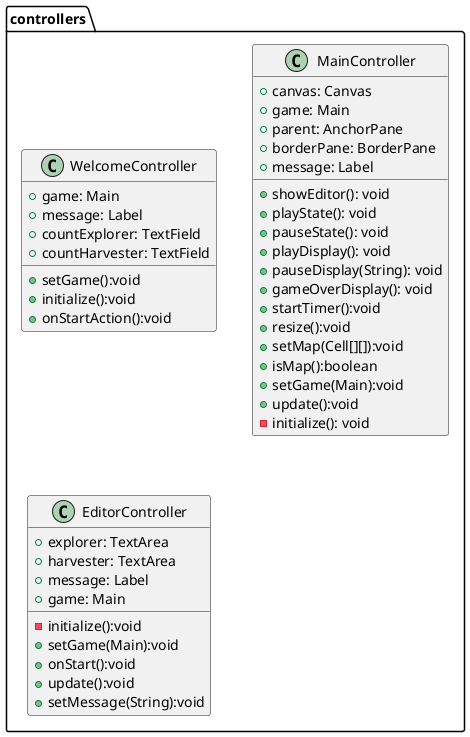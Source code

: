 @startuml

package controllers {
    class WelcomeController {
        +setGame():void
        +initialize():void
        +onStartAction():void
        +game: Main
        +message: Label
        +countExplorer: TextField
        +countHarvester: TextField
    }

    class MainController {
        +canvas: Canvas
        +game: Main
        +parent: AnchorPane
        +borderPane: BorderPane
        +message: Label
        +showEditor(): void
        +playState(): void
        +pauseState(): void
        +playDisplay(): void
        +pauseDisplay(String): void
        +gameOverDisplay(): void
        +startTimer():void
        +resize():void
        + setMap(Cell[][]):void
        +isMap():boolean
        +setGame(Main):void
        +update():void
        -initialize(): void
    }

    class EditorController {
        -initialize():void
        +setGame(Main):void
        +onStart():void
        +update():void
        +setMessage(String):void
        +explorer: TextArea
        +harvester: TextArea
        +message: Label
        +game: Main
    }
}
@enduml